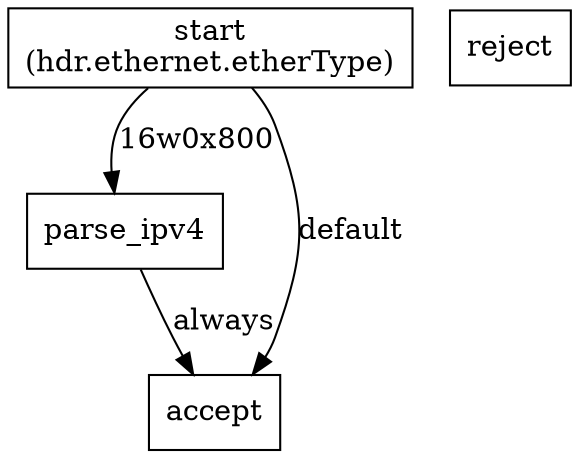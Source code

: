 digraph Basic_parser{
start [shape=rectangle,label="start
(hdr.ethernet.etherType)"]
parse_ipv4 [shape=rectangle,label="parse_ipv4"]
accept [shape=rectangle,label="accept"]
reject [shape=rectangle,label="reject"]
start -> parse_ipv4 [label="16w0x800"]
start -> accept [label="default"]
parse_ipv4 -> accept [label="always"]
}
